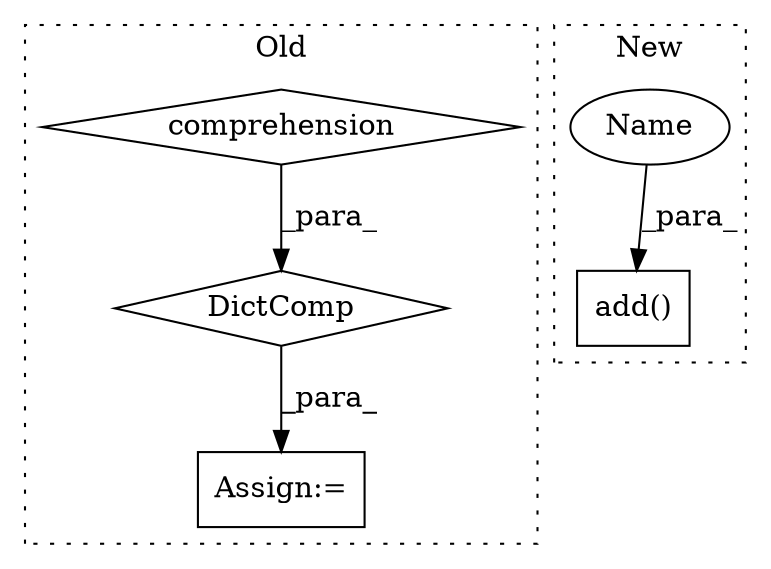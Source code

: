 digraph G {
subgraph cluster0 {
1 [label="DictComp" a="84" s="2087" l="52" shape="diamond"];
3 [label="comprehension" a="45" s="2113" l="3" shape="diamond"];
4 [label="Assign:=" a="68" s="2084" l="3" shape="box"];
label = "Old";
style="dotted";
}
subgraph cluster1 {
2 [label="add()" a="75" s="1939,1974" l="30,1" shape="box"];
5 [label="Name" a="87" s="1969" l="5" shape="ellipse"];
label = "New";
style="dotted";
}
1 -> 4 [label="_para_"];
3 -> 1 [label="_para_"];
5 -> 2 [label="_para_"];
}